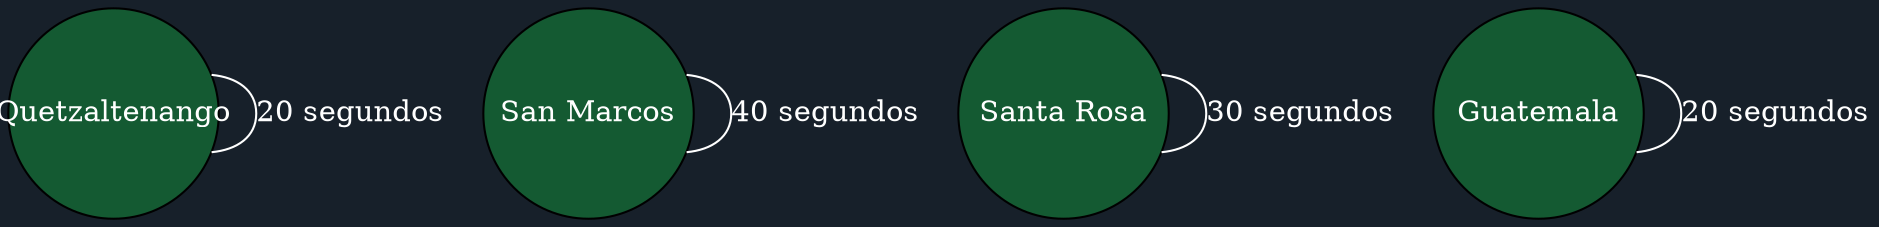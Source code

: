 graph Ruta {
  bgcolor="#17202a";
  node [style=filled, fillcolor="#145a32", fontcolor="white", shape=circle, width=1.4, fixedsize=true];
  edge [color="white", fontcolor="white"];
  "Quetzaltenango" -- "Quetzaltenango" [label="20 segundos"];
  "San Marcos" -- "San Marcos" [label="40 segundos"];
  "Santa Rosa" -- "Santa Rosa" [label="30 segundos"];
  "Guatemala" -- "Guatemala" [label="20 segundos"];
}